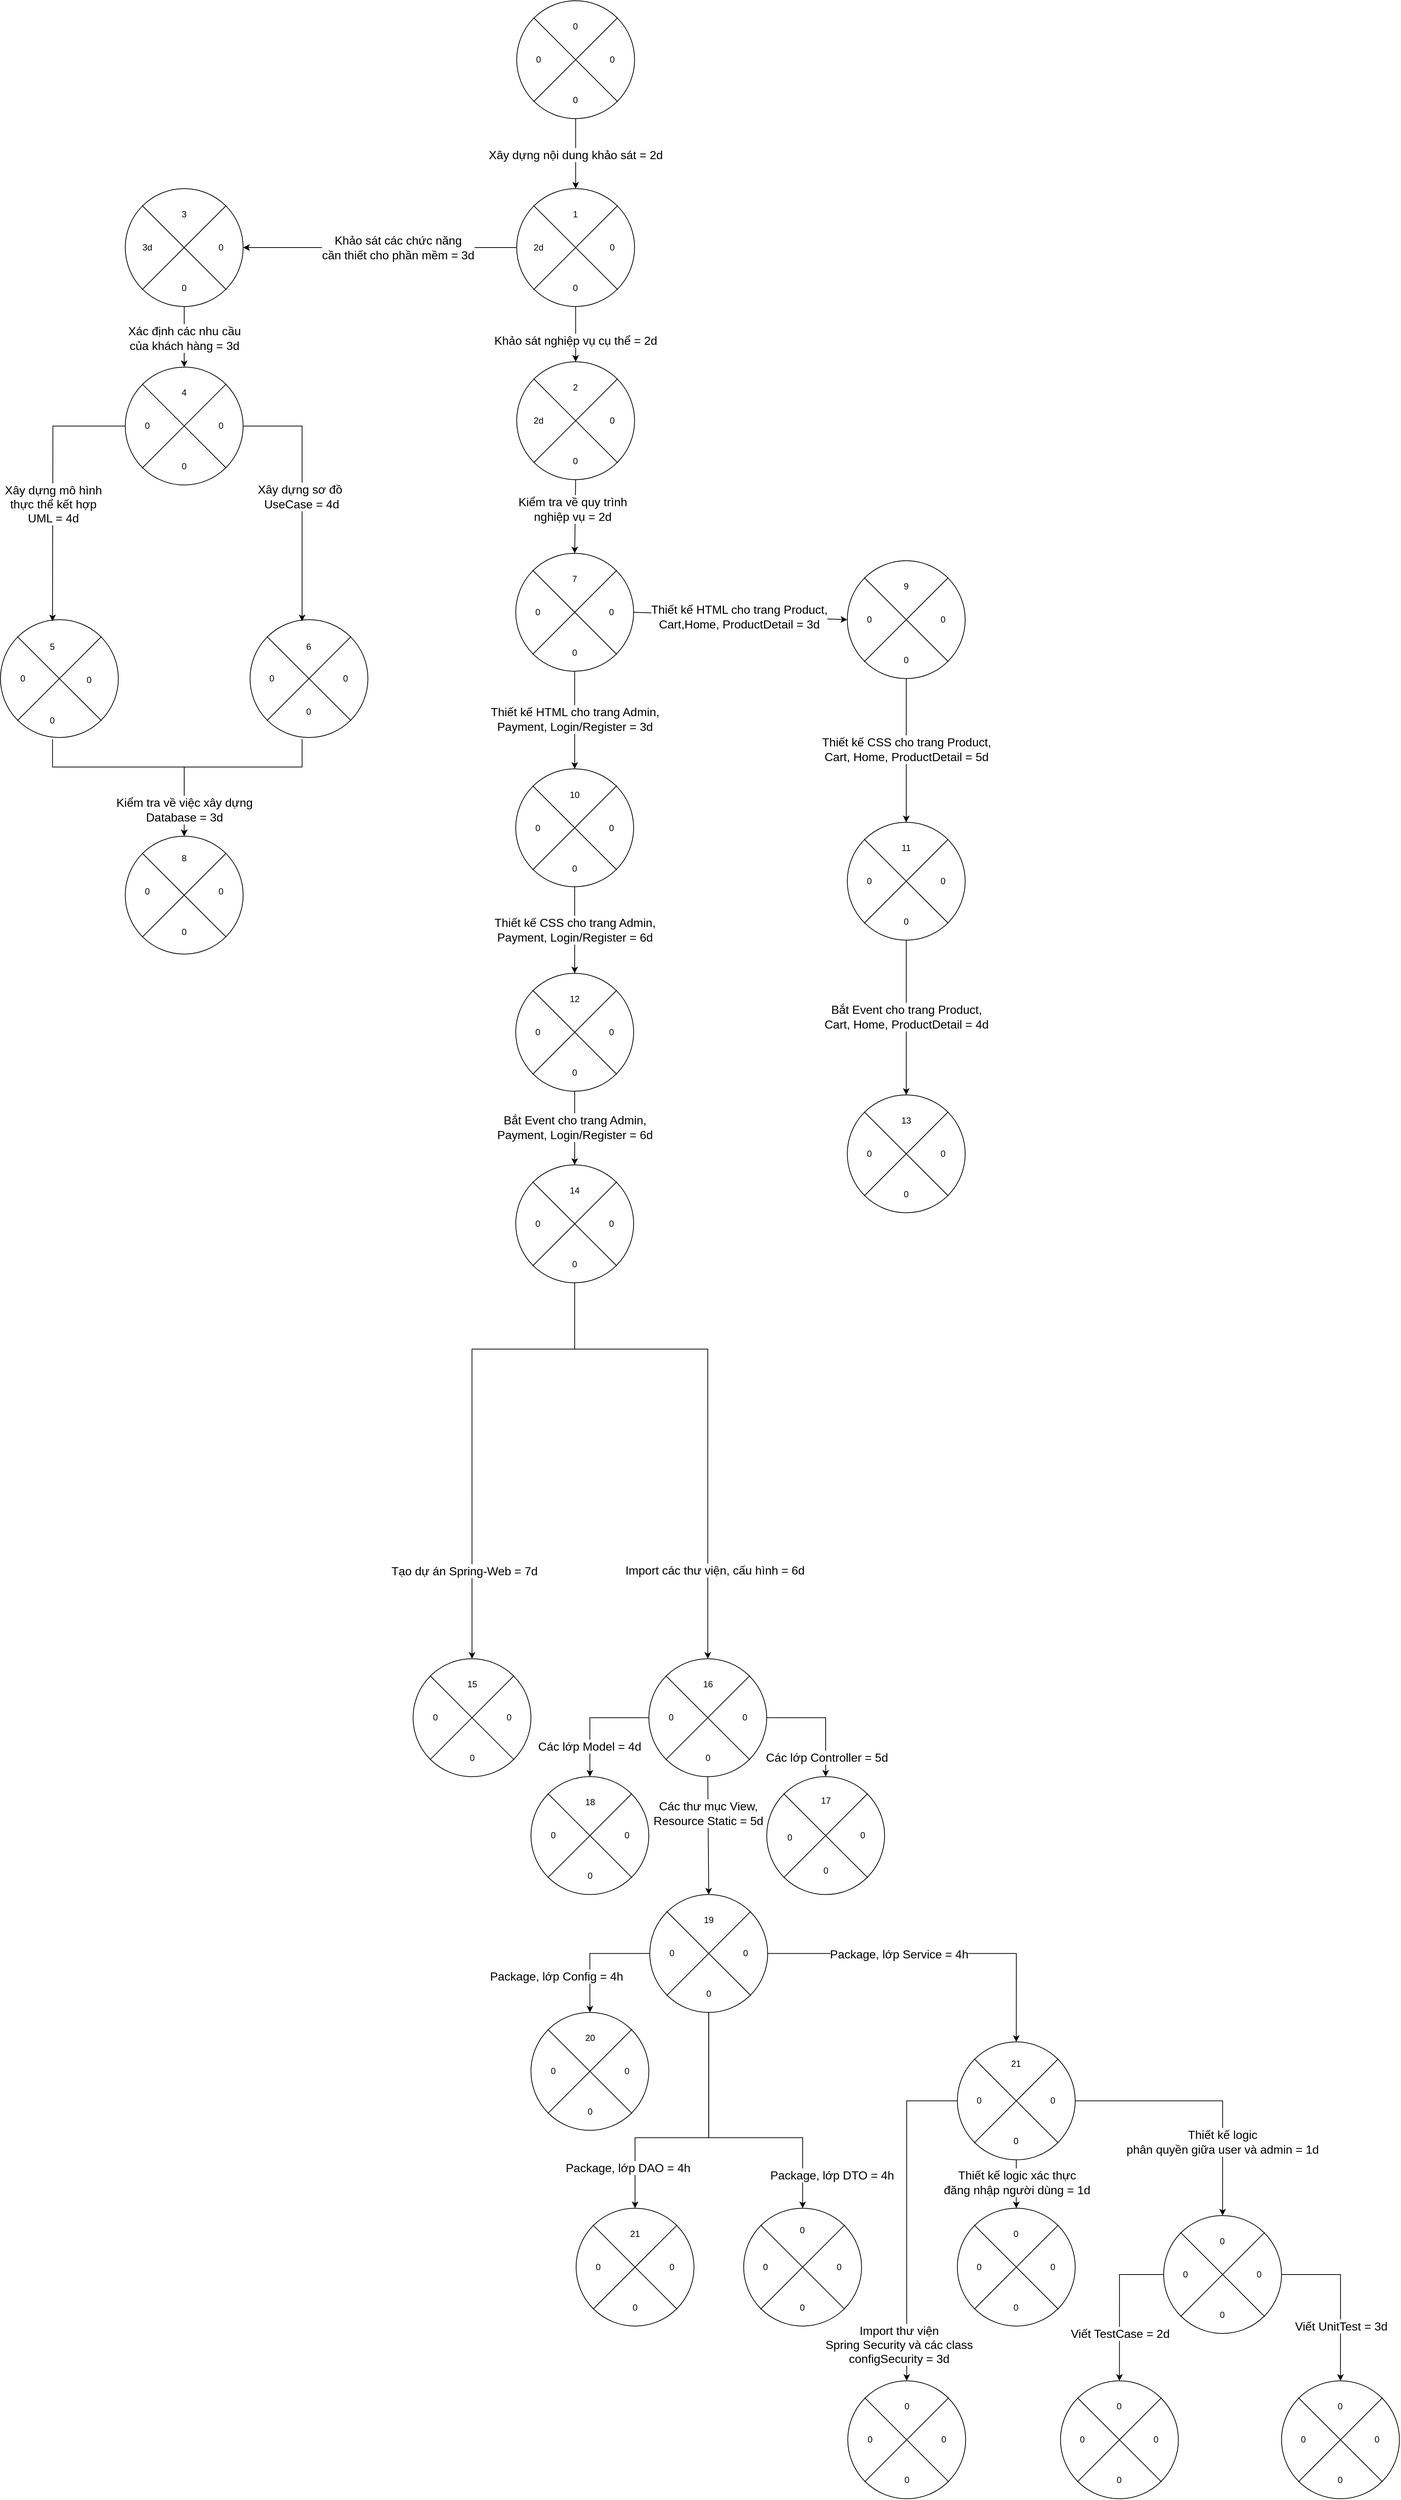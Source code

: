 <mxfile version="22.1.2" type="device">
  <diagram name="Page-1" id="Lh9eqn2souIJ1SXI8V-k">
    <mxGraphModel dx="-553" dy="3744" grid="1" gridSize="10" guides="1" tooltips="1" connect="1" arrows="1" fold="1" page="0" pageScale="1" pageWidth="850" pageHeight="1100" math="0" shadow="0">
      <root>
        <mxCell id="0" />
        <mxCell id="1" parent="0" />
        <mxCell id="HIK_TUY2q3alN_riLtZ8-39" value="" style="rounded=0;orthogonalLoop=1;jettySize=auto;html=1;entryX=0.5;entryY=0;entryDx=0;entryDy=0;entryPerimeter=0;" parent="1" source="HIK_TUY2q3alN_riLtZ8-28" target="HIK_TUY2q3alN_riLtZ8-1" edge="1">
          <mxGeometry relative="1" as="geometry">
            <mxPoint x="2501.29" y="-2330" as="sourcePoint" />
            <mxPoint x="2951.29" y="-2390" as="targetPoint" />
          </mxGeometry>
        </mxCell>
        <mxCell id="HIK_TUY2q3alN_riLtZ8-45" value="&lt;font style=&quot;font-size: 16px;&quot;&gt;Xây dựng nội dung khảo sát = 2d&lt;/font&gt;" style="edgeLabel;html=1;align=center;verticalAlign=middle;resizable=0;points=[];rotation=0;" parent="HIK_TUY2q3alN_riLtZ8-39" vertex="1" connectable="0">
          <mxGeometry x="0.028" y="-1" relative="1" as="geometry">
            <mxPoint as="offset" />
          </mxGeometry>
        </mxCell>
        <mxCell id="HIK_TUY2q3alN_riLtZ8-1" value="" style="verticalLabelPosition=bottom;verticalAlign=top;html=1;shape=mxgraph.flowchart.or;" parent="1" vertex="1">
          <mxGeometry x="2551.29" y="-2285" width="160" height="160" as="geometry" />
        </mxCell>
        <mxCell id="HIK_TUY2q3alN_riLtZ8-5" value="1" style="text;html=1;strokeColor=none;fillColor=none;align=center;verticalAlign=middle;whiteSpace=wrap;rounded=0;" parent="1" vertex="1">
          <mxGeometry x="2601.29" y="-2265" width="60" height="30" as="geometry" />
        </mxCell>
        <mxCell id="HIK_TUY2q3alN_riLtZ8-6" value="2d" style="text;html=1;strokeColor=none;fillColor=none;align=center;verticalAlign=middle;whiteSpace=wrap;rounded=0;" parent="1" vertex="1">
          <mxGeometry x="2551.29" y="-2220" width="60" height="30" as="geometry" />
        </mxCell>
        <mxCell id="HIK_TUY2q3alN_riLtZ8-7" value="0" style="text;html=1;strokeColor=none;fillColor=none;align=center;verticalAlign=middle;whiteSpace=wrap;rounded=0;" parent="1" vertex="1">
          <mxGeometry x="2651.29" y="-2220" width="60" height="30" as="geometry" />
        </mxCell>
        <mxCell id="HIK_TUY2q3alN_riLtZ8-8" value="0" style="text;html=1;strokeColor=none;fillColor=none;align=center;verticalAlign=middle;whiteSpace=wrap;rounded=0;" parent="1" vertex="1">
          <mxGeometry x="2601.29" y="-2165" width="60" height="30" as="geometry" />
        </mxCell>
        <mxCell id="HIK_TUY2q3alN_riLtZ8-10" value="" style="verticalLabelPosition=bottom;verticalAlign=top;html=1;shape=mxgraph.flowchart.or;" parent="1" vertex="1">
          <mxGeometry x="2551.29" y="-2050" width="160" height="160" as="geometry" />
        </mxCell>
        <mxCell id="HIK_TUY2q3alN_riLtZ8-11" value="2" style="text;html=1;strokeColor=none;fillColor=none;align=center;verticalAlign=middle;whiteSpace=wrap;rounded=0;" parent="1" vertex="1">
          <mxGeometry x="2601.29" y="-2030" width="60" height="30" as="geometry" />
        </mxCell>
        <mxCell id="HIK_TUY2q3alN_riLtZ8-12" value="2d" style="text;html=1;strokeColor=none;fillColor=none;align=center;verticalAlign=middle;whiteSpace=wrap;rounded=0;" parent="1" vertex="1">
          <mxGeometry x="2551.29" y="-1985" width="60" height="30" as="geometry" />
        </mxCell>
        <mxCell id="HIK_TUY2q3alN_riLtZ8-13" value="0" style="text;html=1;strokeColor=none;fillColor=none;align=center;verticalAlign=middle;whiteSpace=wrap;rounded=0;" parent="1" vertex="1">
          <mxGeometry x="2651.29" y="-1985" width="60" height="30" as="geometry" />
        </mxCell>
        <mxCell id="HIK_TUY2q3alN_riLtZ8-14" value="0" style="text;html=1;strokeColor=none;fillColor=none;align=center;verticalAlign=middle;whiteSpace=wrap;rounded=0;" parent="1" vertex="1">
          <mxGeometry x="2601.29" y="-1930" width="60" height="30" as="geometry" />
        </mxCell>
        <mxCell id="HIK_TUY2q3alN_riLtZ8-28" value="" style="verticalLabelPosition=bottom;verticalAlign=top;html=1;shape=mxgraph.flowchart.or;" parent="1" vertex="1">
          <mxGeometry x="2551.29" y="-2540" width="160" height="160" as="geometry" />
        </mxCell>
        <mxCell id="HIK_TUY2q3alN_riLtZ8-29" value="0" style="text;html=1;strokeColor=none;fillColor=none;align=center;verticalAlign=middle;whiteSpace=wrap;rounded=0;" parent="1" vertex="1">
          <mxGeometry x="2601.29" y="-2520" width="60" height="30" as="geometry" />
        </mxCell>
        <mxCell id="HIK_TUY2q3alN_riLtZ8-30" value="0" style="text;html=1;strokeColor=none;fillColor=none;align=center;verticalAlign=middle;whiteSpace=wrap;rounded=0;" parent="1" vertex="1">
          <mxGeometry x="2551.29" y="-2475" width="60" height="30" as="geometry" />
        </mxCell>
        <mxCell id="HIK_TUY2q3alN_riLtZ8-31" value="0" style="text;html=1;strokeColor=none;fillColor=none;align=center;verticalAlign=middle;whiteSpace=wrap;rounded=0;" parent="1" vertex="1">
          <mxGeometry x="2651.29" y="-2475" width="60" height="30" as="geometry" />
        </mxCell>
        <mxCell id="HIK_TUY2q3alN_riLtZ8-32" value="0" style="text;html=1;strokeColor=none;fillColor=none;align=center;verticalAlign=middle;whiteSpace=wrap;rounded=0;" parent="1" vertex="1">
          <mxGeometry x="2601.29" y="-2420" width="60" height="30" as="geometry" />
        </mxCell>
        <mxCell id="HIK_TUY2q3alN_riLtZ8-33" value="" style="verticalLabelPosition=bottom;verticalAlign=top;html=1;shape=mxgraph.flowchart.or;" parent="1" vertex="1">
          <mxGeometry x="2020" y="-2285" width="160" height="160" as="geometry" />
        </mxCell>
        <mxCell id="HIK_TUY2q3alN_riLtZ8-34" value="3" style="text;html=1;strokeColor=none;fillColor=none;align=center;verticalAlign=middle;whiteSpace=wrap;rounded=1;" parent="1" vertex="1">
          <mxGeometry x="2070" y="-2265" width="60" height="30" as="geometry" />
        </mxCell>
        <mxCell id="HIK_TUY2q3alN_riLtZ8-35" value="3d" style="text;html=1;strokeColor=none;fillColor=none;align=center;verticalAlign=middle;whiteSpace=wrap;rounded=0;" parent="1" vertex="1">
          <mxGeometry x="2020" y="-2220" width="60" height="30" as="geometry" />
        </mxCell>
        <mxCell id="HIK_TUY2q3alN_riLtZ8-36" value="0" style="text;html=1;strokeColor=none;fillColor=none;align=center;verticalAlign=middle;whiteSpace=wrap;rounded=0;" parent="1" vertex="1">
          <mxGeometry x="2120" y="-2220" width="60" height="30" as="geometry" />
        </mxCell>
        <mxCell id="HIK_TUY2q3alN_riLtZ8-37" value="0" style="text;html=1;strokeColor=none;fillColor=none;align=center;verticalAlign=middle;whiteSpace=wrap;rounded=0;" parent="1" vertex="1">
          <mxGeometry x="2070" y="-2165" width="60" height="30" as="geometry" />
        </mxCell>
        <mxCell id="HIK_TUY2q3alN_riLtZ8-41" value="" style="rounded=0;orthogonalLoop=1;jettySize=auto;html=1;entryX=1;entryY=0.5;entryDx=0;entryDy=0;exitX=0;exitY=0.5;exitDx=0;exitDy=0;edgeStyle=orthogonalEdgeStyle;" parent="1" source="HIK_TUY2q3alN_riLtZ8-6" target="HIK_TUY2q3alN_riLtZ8-36" edge="1">
          <mxGeometry relative="1" as="geometry">
            <mxPoint x="240" y="240" as="sourcePoint" />
            <mxPoint x="570" y="-30" as="targetPoint" />
          </mxGeometry>
        </mxCell>
        <mxCell id="HIK_TUY2q3alN_riLtZ8-48" value="&lt;span style=&quot;font-size: 16px;&quot;&gt;Khảo sát các chức năng &lt;br&gt;cần thiết cho phần mềm = 3d&lt;/span&gt;" style="edgeLabel;html=1;align=center;verticalAlign=middle;resizable=0;points=[];rotation=0;" parent="HIK_TUY2q3alN_riLtZ8-41" vertex="1" connectable="0">
          <mxGeometry x="0.002" y="-1" relative="1" as="geometry">
            <mxPoint x="24" y="1" as="offset" />
          </mxGeometry>
        </mxCell>
        <mxCell id="HIK_TUY2q3alN_riLtZ8-42" value="" style="rounded=0;orthogonalLoop=1;jettySize=auto;html=1;entryX=0.5;entryY=0;entryDx=0;entryDy=0;exitX=0.5;exitY=1;exitDx=0;exitDy=0;entryPerimeter=0;exitPerimeter=0;" parent="1" source="HIK_TUY2q3alN_riLtZ8-1" target="HIK_TUY2q3alN_riLtZ8-10" edge="1">
          <mxGeometry relative="1" as="geometry">
            <mxPoint x="180" y="85" as="sourcePoint" />
            <mxPoint x="580" y="-115" as="targetPoint" />
          </mxGeometry>
        </mxCell>
        <mxCell id="HIK_TUY2q3alN_riLtZ8-46" value="&lt;font style=&quot;font-size: 16px;&quot;&gt;Khảo sát nghiệp vụ cụ thể = 2d&lt;/font&gt;" style="edgeLabel;html=1;align=center;verticalAlign=middle;resizable=0;points=[];rotation=0;" parent="HIK_TUY2q3alN_riLtZ8-42" vertex="1" connectable="0">
          <mxGeometry x="-0.163" relative="1" as="geometry">
            <mxPoint x="-1" y="14" as="offset" />
          </mxGeometry>
        </mxCell>
        <mxCell id="HIK_TUY2q3alN_riLtZ8-49" value="" style="verticalLabelPosition=bottom;verticalAlign=top;html=1;shape=mxgraph.flowchart.or;whiteSpace=wrap;" parent="1" vertex="1">
          <mxGeometry x="2189.36" y="-1700" width="160" height="160" as="geometry" />
        </mxCell>
        <mxCell id="HIK_TUY2q3alN_riLtZ8-50" value="6" style="text;html=1;strokeColor=none;fillColor=none;align=center;verticalAlign=middle;whiteSpace=wrap;rounded=0;" parent="1" vertex="1">
          <mxGeometry x="2239.36" y="-1677.8" width="60" height="30" as="geometry" />
        </mxCell>
        <mxCell id="HIK_TUY2q3alN_riLtZ8-51" value="0" style="text;html=1;strokeColor=none;fillColor=none;align=center;verticalAlign=middle;whiteSpace=wrap;rounded=0;" parent="1" vertex="1">
          <mxGeometry x="2189.36" y="-1635" width="60" height="30" as="geometry" />
        </mxCell>
        <mxCell id="HIK_TUY2q3alN_riLtZ8-52" value="0" style="text;html=1;strokeColor=none;fillColor=none;align=center;verticalAlign=middle;whiteSpace=wrap;rounded=0;" parent="1" vertex="1">
          <mxGeometry x="2289.36" y="-1635" width="60" height="30" as="geometry" />
        </mxCell>
        <mxCell id="HIK_TUY2q3alN_riLtZ8-53" value="0" style="text;html=1;strokeColor=none;fillColor=none;align=center;verticalAlign=middle;whiteSpace=wrap;rounded=0;" parent="1" vertex="1">
          <mxGeometry x="2239.36" y="-1590" width="60" height="30" as="geometry" />
        </mxCell>
        <mxCell id="HIK_TUY2q3alN_riLtZ8-59" value="" style="verticalLabelPosition=bottom;verticalAlign=top;html=1;shape=mxgraph.flowchart.or;" parent="1" vertex="1">
          <mxGeometry x="2550" y="-1790" width="160" height="160" as="geometry" />
        </mxCell>
        <mxCell id="HIK_TUY2q3alN_riLtZ8-60" value="7" style="text;html=1;strokeColor=none;fillColor=none;align=center;verticalAlign=middle;whiteSpace=wrap;rounded=0;" parent="1" vertex="1">
          <mxGeometry x="2600" y="-1770" width="60" height="30" as="geometry" />
        </mxCell>
        <mxCell id="HIK_TUY2q3alN_riLtZ8-61" value="0" style="text;html=1;strokeColor=none;fillColor=none;align=center;verticalAlign=middle;whiteSpace=wrap;rounded=0;" parent="1" vertex="1">
          <mxGeometry x="2550" y="-1725" width="60" height="30" as="geometry" />
        </mxCell>
        <mxCell id="HIK_TUY2q3alN_riLtZ8-62" value="0" style="text;html=1;strokeColor=none;fillColor=none;align=center;verticalAlign=middle;whiteSpace=wrap;rounded=0;" parent="1" vertex="1">
          <mxGeometry x="2650" y="-1725" width="60" height="30" as="geometry" />
        </mxCell>
        <mxCell id="HIK_TUY2q3alN_riLtZ8-63" value="0" style="text;html=1;strokeColor=none;fillColor=none;align=center;verticalAlign=middle;whiteSpace=wrap;rounded=0;" parent="1" vertex="1">
          <mxGeometry x="2600" y="-1670" width="60" height="30" as="geometry" />
        </mxCell>
        <mxCell id="HIK_TUY2q3alN_riLtZ8-64" value="" style="verticalLabelPosition=bottom;verticalAlign=top;html=1;shape=mxgraph.flowchart.or;whiteSpace=wrap;" parent="1" vertex="1">
          <mxGeometry x="1850.64" y="-1700" width="160" height="160" as="geometry" />
        </mxCell>
        <mxCell id="HIK_TUY2q3alN_riLtZ8-65" value="5" style="text;html=1;strokeColor=none;fillColor=none;align=center;verticalAlign=middle;whiteSpace=wrap;rounded=0;" parent="1" vertex="1">
          <mxGeometry x="1891.28" y="-1677.8" width="60" height="30" as="geometry" />
        </mxCell>
        <mxCell id="HIK_TUY2q3alN_riLtZ8-66" value="0" style="text;html=1;strokeColor=none;fillColor=none;align=center;verticalAlign=middle;whiteSpace=wrap;rounded=0;" parent="1" vertex="1">
          <mxGeometry x="1850.64" y="-1635" width="60" height="30" as="geometry" />
        </mxCell>
        <mxCell id="HIK_TUY2q3alN_riLtZ8-67" value="0" style="text;html=1;strokeColor=none;fillColor=none;align=center;verticalAlign=middle;whiteSpace=wrap;rounded=0;" parent="1" vertex="1">
          <mxGeometry x="1941.28" y="-1632.8" width="60" height="30" as="geometry" />
        </mxCell>
        <mxCell id="HIK_TUY2q3alN_riLtZ8-68" value="0" style="text;html=1;strokeColor=none;fillColor=none;align=center;verticalAlign=middle;whiteSpace=wrap;rounded=0;" parent="1" vertex="1">
          <mxGeometry x="1891.28" y="-1577.8" width="60" height="30" as="geometry" />
        </mxCell>
        <mxCell id="HIK_TUY2q3alN_riLtZ8-94" value="" style="verticalLabelPosition=bottom;verticalAlign=top;html=1;shape=mxgraph.flowchart.or;" parent="1" vertex="1">
          <mxGeometry x="2020.0" y="-1406.14" width="160" height="160" as="geometry" />
        </mxCell>
        <mxCell id="HIK_TUY2q3alN_riLtZ8-95" value="8" style="text;html=1;strokeColor=none;fillColor=none;align=center;verticalAlign=middle;whiteSpace=wrap;rounded=0;" parent="1" vertex="1">
          <mxGeometry x="2070.0" y="-1391.14" width="60" height="30" as="geometry" />
        </mxCell>
        <mxCell id="HIK_TUY2q3alN_riLtZ8-96" value="0" style="text;html=1;strokeColor=none;fillColor=none;align=center;verticalAlign=middle;whiteSpace=wrap;rounded=0;" parent="1" vertex="1">
          <mxGeometry x="2020.0" y="-1346.14" width="60" height="30" as="geometry" />
        </mxCell>
        <mxCell id="HIK_TUY2q3alN_riLtZ8-97" value="0" style="text;html=1;strokeColor=none;fillColor=none;align=center;verticalAlign=middle;whiteSpace=wrap;rounded=0;" parent="1" vertex="1">
          <mxGeometry x="2120.0" y="-1346.14" width="60" height="30" as="geometry" />
        </mxCell>
        <mxCell id="HIK_TUY2q3alN_riLtZ8-98" value="0" style="text;html=1;strokeColor=none;fillColor=none;align=center;verticalAlign=middle;whiteSpace=wrap;rounded=0;" parent="1" vertex="1">
          <mxGeometry x="2070.0" y="-1291.14" width="60" height="30" as="geometry" />
        </mxCell>
        <mxCell id="HIK_TUY2q3alN_riLtZ8-104" value="" style="verticalLabelPosition=bottom;verticalAlign=top;html=1;shape=mxgraph.flowchart.or;whiteSpace=wrap;" parent="1" vertex="1">
          <mxGeometry x="2020.0" y="-2042.8" width="160" height="160" as="geometry" />
        </mxCell>
        <mxCell id="HIK_TUY2q3alN_riLtZ8-105" value="4" style="text;html=1;strokeColor=none;fillColor=none;align=center;verticalAlign=middle;whiteSpace=wrap;rounded=0;" parent="1" vertex="1">
          <mxGeometry x="2070.0" y="-2022.8" width="60" height="30" as="geometry" />
        </mxCell>
        <mxCell id="HIK_TUY2q3alN_riLtZ8-106" value="0" style="text;html=1;strokeColor=none;fillColor=none;align=center;verticalAlign=middle;whiteSpace=wrap;rounded=0;" parent="1" vertex="1">
          <mxGeometry x="2020.0" y="-1977.8" width="60" height="30" as="geometry" />
        </mxCell>
        <mxCell id="HIK_TUY2q3alN_riLtZ8-107" value="0" style="text;html=1;strokeColor=none;fillColor=none;align=center;verticalAlign=middle;whiteSpace=wrap;rounded=0;" parent="1" vertex="1">
          <mxGeometry x="2120.0" y="-1977.8" width="60" height="30" as="geometry" />
        </mxCell>
        <mxCell id="HIK_TUY2q3alN_riLtZ8-108" value="0" style="text;html=1;strokeColor=none;fillColor=none;align=center;verticalAlign=middle;whiteSpace=wrap;rounded=0;" parent="1" vertex="1">
          <mxGeometry x="2070.0" y="-1922.8" width="60" height="30" as="geometry" />
        </mxCell>
        <mxCell id="HIK_TUY2q3alN_riLtZ8-117" value="" style="endArrow=classic;html=1;rounded=0;entryX=0.5;entryY=0;entryDx=0;entryDy=0;entryPerimeter=0;exitX=0.5;exitY=1;exitDx=0;exitDy=0;exitPerimeter=0;" parent="1" source="HIK_TUY2q3alN_riLtZ8-33" target="HIK_TUY2q3alN_riLtZ8-104" edge="1">
          <mxGeometry width="50" height="50" relative="1" as="geometry">
            <mxPoint x="2100" y="-2120" as="sourcePoint" />
            <mxPoint x="750" y="330" as="targetPoint" />
          </mxGeometry>
        </mxCell>
        <mxCell id="HIK_TUY2q3alN_riLtZ8-118" value="&lt;font style=&quot;font-size: 16px;&quot;&gt;Xác định các nhu cầu&lt;br style=&quot;border-color: var(--border-color);&quot;&gt;của khách hàng = 3d&lt;/font&gt;&lt;span style=&quot;font-size: 16px;&quot;&gt;&lt;br&gt;&lt;/span&gt;" style="edgeLabel;html=1;align=center;verticalAlign=middle;resizable=0;points=[];" parent="HIK_TUY2q3alN_riLtZ8-117" vertex="1" connectable="0">
          <mxGeometry x="0.04" relative="1" as="geometry">
            <mxPoint as="offset" />
          </mxGeometry>
        </mxCell>
        <mxCell id="HIK_TUY2q3alN_riLtZ8-119" value="" style="rounded=0;orthogonalLoop=1;jettySize=auto;html=1;entryX=0.5;entryY=0;entryDx=0;entryDy=0;entryPerimeter=0;exitX=1;exitY=0.5;exitDx=0;exitDy=0;exitPerimeter=0;edgeStyle=orthogonalEdgeStyle;" parent="1" source="HIK_TUY2q3alN_riLtZ8-104" edge="1">
          <mxGeometry relative="1" as="geometry">
            <mxPoint x="2130.0" y="-1887.8" as="sourcePoint" />
            <mxPoint x="2260.0" y="-1697.8" as="targetPoint" />
            <Array as="points">
              <mxPoint x="2260.0" y="-1962.8" />
            </Array>
          </mxGeometry>
        </mxCell>
        <mxCell id="HIK_TUY2q3alN_riLtZ8-127" value="&lt;font style=&quot;font-size: 16px;&quot;&gt;Xây dựng sơ đồ&amp;nbsp;&lt;br&gt;UseCase = 4d&lt;/font&gt;" style="edgeLabel;html=1;align=center;verticalAlign=middle;resizable=0;points=[];" parent="HIK_TUY2q3alN_riLtZ8-119" vertex="1" connectable="0">
          <mxGeometry x="0.017" y="-1" relative="1" as="geometry">
            <mxPoint as="offset" />
          </mxGeometry>
        </mxCell>
        <mxCell id="HIK_TUY2q3alN_riLtZ8-126" value="" style="rounded=0;orthogonalLoop=1;jettySize=auto;html=1;exitX=0;exitY=0.5;exitDx=0;exitDy=0;entryX=0.5;entryY=0;entryDx=0;entryDy=0;exitPerimeter=0;entryPerimeter=0;edgeStyle=orthogonalEdgeStyle;" parent="1" source="HIK_TUY2q3alN_riLtZ8-104" edge="1">
          <mxGeometry relative="1" as="geometry">
            <mxPoint x="950" y="-457.8" as="sourcePoint" />
            <mxPoint x="1921.28" y="-1697.8" as="targetPoint" />
          </mxGeometry>
        </mxCell>
        <mxCell id="HIK_TUY2q3alN_riLtZ8-129" value="&lt;font style=&quot;font-size: 16px;&quot;&gt;Xây dựng mô hình&lt;br&gt;thực thể kết hợp&lt;br&gt;UML = 4d&lt;/font&gt;" style="edgeLabel;html=1;align=center;verticalAlign=middle;resizable=0;points=[];" parent="HIK_TUY2q3alN_riLtZ8-126" vertex="1" connectable="0">
          <mxGeometry x="0.016" y="1" relative="1" as="geometry">
            <mxPoint x="-1" y="19" as="offset" />
          </mxGeometry>
        </mxCell>
        <mxCell id="HIK_TUY2q3alN_riLtZ8-133" value="" style="endArrow=classic;html=1;rounded=0;entryX=0.5;entryY=0;entryDx=0;entryDy=0;entryPerimeter=0;exitX=0.5;exitY=1;exitDx=0;exitDy=0;exitPerimeter=0;" parent="1" source="HIK_TUY2q3alN_riLtZ8-10" target="HIK_TUY2q3alN_riLtZ8-59" edge="1">
          <mxGeometry width="50" height="50" relative="1" as="geometry">
            <mxPoint x="2631" y="-1520" as="sourcePoint" />
            <mxPoint x="1160" y="-10" as="targetPoint" />
          </mxGeometry>
        </mxCell>
        <mxCell id="HIK_TUY2q3alN_riLtZ8-134" value="&lt;font style=&quot;font-size: 16px;&quot;&gt;Kiểm tra về quy trình &lt;br&gt;nghiệp vụ = 2d&lt;/font&gt;" style="edgeLabel;html=1;align=center;verticalAlign=middle;resizable=0;points=[];rotation=0;" parent="HIK_TUY2q3alN_riLtZ8-133" vertex="1" connectable="0">
          <mxGeometry x="0.194" y="2" relative="1" as="geometry">
            <mxPoint x="-6" y="-20" as="offset" />
          </mxGeometry>
        </mxCell>
        <mxCell id="HIK_TUY2q3alN_riLtZ8-135" value="" style="endArrow=classic;html=1;rounded=0;exitX=0.5;exitY=1;exitDx=0;exitDy=0;exitPerimeter=0;entryX=0.5;entryY=0;entryDx=0;entryDy=0;entryPerimeter=0;edgeStyle=orthogonalEdgeStyle;" parent="1" target="HIK_TUY2q3alN_riLtZ8-94" edge="1">
          <mxGeometry width="50" height="50" relative="1" as="geometry">
            <mxPoint x="2260.0" y="-1537.8" as="sourcePoint" />
            <mxPoint x="2081.28" y="-1317.8" as="targetPoint" />
            <Array as="points">
              <mxPoint x="2260" y="-1500" />
              <mxPoint x="2100" y="-1500" />
            </Array>
          </mxGeometry>
        </mxCell>
        <mxCell id="HIK_TUY2q3alN_riLtZ8-136" value="" style="endArrow=classic;html=1;rounded=0;exitX=0.5;exitY=1;exitDx=0;exitDy=0;entryX=0.5;entryY=0;entryDx=0;entryDy=0;exitPerimeter=0;entryPerimeter=0;edgeStyle=orthogonalEdgeStyle;" parent="1" target="HIK_TUY2q3alN_riLtZ8-94" edge="1">
          <mxGeometry width="50" height="50" relative="1" as="geometry">
            <mxPoint x="1921.28" y="-1537.8" as="sourcePoint" />
            <mxPoint x="2081.28" y="-1317.8" as="targetPoint" />
            <Array as="points">
              <mxPoint x="1921" y="-1500" />
              <mxPoint x="2100" y="-1500" />
            </Array>
          </mxGeometry>
        </mxCell>
        <mxCell id="HIK_TUY2q3alN_riLtZ8-138" value="&lt;font style=&quot;font-size: 16px;&quot;&gt;Kiểm tra về việc xây dựng &lt;br&gt;Database = 3d&lt;/font&gt;" style="edgeLabel;html=1;align=center;verticalAlign=middle;resizable=0;points=[];" parent="HIK_TUY2q3alN_riLtZ8-136" vertex="1" connectable="0">
          <mxGeometry x="0.704" relative="1" as="geometry">
            <mxPoint y="10" as="offset" />
          </mxGeometry>
        </mxCell>
        <mxCell id="HIK_TUY2q3alN_riLtZ8-139" value="" style="verticalLabelPosition=bottom;verticalAlign=top;html=1;shape=mxgraph.flowchart.or;" parent="1" vertex="1">
          <mxGeometry x="3000" y="-1780" width="160" height="160" as="geometry" />
        </mxCell>
        <mxCell id="HIK_TUY2q3alN_riLtZ8-140" value="9" style="text;html=1;strokeColor=none;fillColor=none;align=center;verticalAlign=middle;whiteSpace=wrap;rounded=0;" parent="1" vertex="1">
          <mxGeometry x="3050" y="-1760" width="60" height="30" as="geometry" />
        </mxCell>
        <mxCell id="HIK_TUY2q3alN_riLtZ8-141" value="0" style="text;html=1;strokeColor=none;fillColor=none;align=center;verticalAlign=middle;whiteSpace=wrap;rounded=0;" parent="1" vertex="1">
          <mxGeometry x="3000" y="-1715" width="60" height="30" as="geometry" />
        </mxCell>
        <mxCell id="HIK_TUY2q3alN_riLtZ8-142" value="0" style="text;html=1;strokeColor=none;fillColor=none;align=center;verticalAlign=middle;whiteSpace=wrap;rounded=0;" parent="1" vertex="1">
          <mxGeometry x="3100" y="-1715" width="60" height="30" as="geometry" />
        </mxCell>
        <mxCell id="HIK_TUY2q3alN_riLtZ8-143" value="0" style="text;html=1;strokeColor=none;fillColor=none;align=center;verticalAlign=middle;whiteSpace=wrap;rounded=0;" parent="1" vertex="1">
          <mxGeometry x="3050" y="-1660" width="60" height="30" as="geometry" />
        </mxCell>
        <mxCell id="HIK_TUY2q3alN_riLtZ8-144" value="" style="verticalLabelPosition=bottom;verticalAlign=top;html=1;shape=mxgraph.flowchart.or;" parent="1" vertex="1">
          <mxGeometry x="2550" y="-1497.5" width="160" height="160" as="geometry" />
        </mxCell>
        <mxCell id="HIK_TUY2q3alN_riLtZ8-145" value="10" style="text;html=1;strokeColor=none;fillColor=none;align=center;verticalAlign=middle;whiteSpace=wrap;rounded=0;" parent="1" vertex="1">
          <mxGeometry x="2600" y="-1477.5" width="60" height="30" as="geometry" />
        </mxCell>
        <mxCell id="HIK_TUY2q3alN_riLtZ8-146" value="0" style="text;html=1;strokeColor=none;fillColor=none;align=center;verticalAlign=middle;whiteSpace=wrap;rounded=0;" parent="1" vertex="1">
          <mxGeometry x="2550" y="-1432.5" width="60" height="30" as="geometry" />
        </mxCell>
        <mxCell id="HIK_TUY2q3alN_riLtZ8-147" value="0" style="text;html=1;strokeColor=none;fillColor=none;align=center;verticalAlign=middle;whiteSpace=wrap;rounded=0;" parent="1" vertex="1">
          <mxGeometry x="2650" y="-1432.5" width="60" height="30" as="geometry" />
        </mxCell>
        <mxCell id="HIK_TUY2q3alN_riLtZ8-148" value="0" style="text;html=1;strokeColor=none;fillColor=none;align=center;verticalAlign=middle;whiteSpace=wrap;rounded=0;" parent="1" vertex="1">
          <mxGeometry x="2600" y="-1377.5" width="60" height="30" as="geometry" />
        </mxCell>
        <mxCell id="HIK_TUY2q3alN_riLtZ8-149" value="" style="endArrow=classic;html=1;rounded=0;exitX=1;exitY=0.5;exitDx=0;exitDy=0;exitPerimeter=0;entryX=0;entryY=0.5;entryDx=0;entryDy=0;entryPerimeter=0;" parent="1" source="HIK_TUY2q3alN_riLtZ8-59" target="HIK_TUY2q3alN_riLtZ8-139" edge="1">
          <mxGeometry width="50" height="50" relative="1" as="geometry">
            <mxPoint x="2230" y="-755" as="sourcePoint" />
            <mxPoint x="2280" y="-805" as="targetPoint" />
          </mxGeometry>
        </mxCell>
        <mxCell id="HIK_TUY2q3alN_riLtZ8-151" value="&lt;font style=&quot;font-size: 16px;&quot;&gt;Thiết kế HTML cho trang Product, &lt;br&gt;Cart,Home, ProductDetail = 3d&lt;/font&gt;" style="edgeLabel;html=1;align=center;verticalAlign=middle;resizable=0;points=[];" parent="HIK_TUY2q3alN_riLtZ8-149" vertex="1" connectable="0">
          <mxGeometry x="-0.018" y="-1" relative="1" as="geometry">
            <mxPoint as="offset" />
          </mxGeometry>
        </mxCell>
        <mxCell id="HIK_TUY2q3alN_riLtZ8-150" value="" style="endArrow=classic;html=1;rounded=0;exitX=0.5;exitY=1;exitDx=0;exitDy=0;exitPerimeter=0;entryX=0.5;entryY=0;entryDx=0;entryDy=0;entryPerimeter=0;" parent="1" source="HIK_TUY2q3alN_riLtZ8-59" target="HIK_TUY2q3alN_riLtZ8-144" edge="1">
          <mxGeometry width="50" height="50" relative="1" as="geometry">
            <mxPoint x="1960" y="-805" as="sourcePoint" />
            <mxPoint x="2320" y="-935" as="targetPoint" />
          </mxGeometry>
        </mxCell>
        <mxCell id="HIK_TUY2q3alN_riLtZ8-152" value="&lt;font style=&quot;font-size: 16px;&quot;&gt;Thiết kế HTML cho trang Admin, &lt;br&gt;Payment, Login/Register&amp;nbsp;= 3d&lt;/font&gt;" style="edgeLabel;html=1;align=center;verticalAlign=middle;resizable=0;points=[];" parent="HIK_TUY2q3alN_riLtZ8-150" vertex="1" connectable="0">
          <mxGeometry x="-0.016" relative="1" as="geometry">
            <mxPoint as="offset" />
          </mxGeometry>
        </mxCell>
        <mxCell id="HIK_TUY2q3alN_riLtZ8-153" value="" style="verticalLabelPosition=bottom;verticalAlign=top;html=1;shape=mxgraph.flowchart.or;" parent="1" vertex="1">
          <mxGeometry x="3000" y="-1425" width="160" height="160" as="geometry" />
        </mxCell>
        <mxCell id="HIK_TUY2q3alN_riLtZ8-154" value="11" style="text;html=1;strokeColor=none;fillColor=none;align=center;verticalAlign=middle;whiteSpace=wrap;rounded=0;" parent="1" vertex="1">
          <mxGeometry x="3050" y="-1405" width="60" height="30" as="geometry" />
        </mxCell>
        <mxCell id="HIK_TUY2q3alN_riLtZ8-155" value="0" style="text;html=1;strokeColor=none;fillColor=none;align=center;verticalAlign=middle;whiteSpace=wrap;rounded=0;" parent="1" vertex="1">
          <mxGeometry x="3000" y="-1360" width="60" height="30" as="geometry" />
        </mxCell>
        <mxCell id="HIK_TUY2q3alN_riLtZ8-156" value="0" style="text;html=1;strokeColor=none;fillColor=none;align=center;verticalAlign=middle;whiteSpace=wrap;rounded=0;" parent="1" vertex="1">
          <mxGeometry x="3100" y="-1360" width="60" height="30" as="geometry" />
        </mxCell>
        <mxCell id="HIK_TUY2q3alN_riLtZ8-157" value="0" style="text;html=1;strokeColor=none;fillColor=none;align=center;verticalAlign=middle;whiteSpace=wrap;rounded=0;" parent="1" vertex="1">
          <mxGeometry x="3050" y="-1305" width="60" height="30" as="geometry" />
        </mxCell>
        <mxCell id="HIK_TUY2q3alN_riLtZ8-158" value="" style="verticalLabelPosition=bottom;verticalAlign=top;html=1;shape=mxgraph.flowchart.or;" parent="1" vertex="1">
          <mxGeometry x="2550" y="-1220" width="160" height="160" as="geometry" />
        </mxCell>
        <mxCell id="HIK_TUY2q3alN_riLtZ8-159" value="12" style="text;html=1;strokeColor=none;fillColor=none;align=center;verticalAlign=middle;whiteSpace=wrap;rounded=0;" parent="1" vertex="1">
          <mxGeometry x="2600" y="-1200" width="60" height="30" as="geometry" />
        </mxCell>
        <mxCell id="HIK_TUY2q3alN_riLtZ8-160" value="0" style="text;html=1;strokeColor=none;fillColor=none;align=center;verticalAlign=middle;whiteSpace=wrap;rounded=0;" parent="1" vertex="1">
          <mxGeometry x="2550" y="-1155.0" width="60" height="30" as="geometry" />
        </mxCell>
        <mxCell id="HIK_TUY2q3alN_riLtZ8-161" value="0" style="text;html=1;strokeColor=none;fillColor=none;align=center;verticalAlign=middle;whiteSpace=wrap;rounded=0;" parent="1" vertex="1">
          <mxGeometry x="2650" y="-1155.0" width="60" height="30" as="geometry" />
        </mxCell>
        <mxCell id="HIK_TUY2q3alN_riLtZ8-162" value="0" style="text;html=1;strokeColor=none;fillColor=none;align=center;verticalAlign=middle;whiteSpace=wrap;rounded=0;" parent="1" vertex="1">
          <mxGeometry x="2600" y="-1100.0" width="60" height="30" as="geometry" />
        </mxCell>
        <mxCell id="HIK_TUY2q3alN_riLtZ8-164" value="" style="endArrow=classic;html=1;rounded=0;exitX=0.5;exitY=1;exitDx=0;exitDy=0;entryX=0.5;entryY=0;entryDx=0;entryDy=0;entryPerimeter=0;exitPerimeter=0;" parent="1" source="HIK_TUY2q3alN_riLtZ8-144" target="HIK_TUY2q3alN_riLtZ8-158" edge="1">
          <mxGeometry width="50" height="50" relative="1" as="geometry">
            <mxPoint x="2476.65" y="-838.68" as="sourcePoint" />
            <mxPoint x="2836.65" y="-688.68" as="targetPoint" />
          </mxGeometry>
        </mxCell>
        <mxCell id="HIK_TUY2q3alN_riLtZ8-165" value="&lt;font style=&quot;font-size: 16px;&quot;&gt;Thiết kế CSS cho trang Admin, &lt;br&gt;Payment, Login/Register&amp;nbsp;= 6d&lt;/font&gt;" style="edgeLabel;html=1;align=center;verticalAlign=middle;resizable=0;points=[];" parent="HIK_TUY2q3alN_riLtZ8-164" vertex="1" connectable="0">
          <mxGeometry x="-0.016" relative="1" as="geometry">
            <mxPoint as="offset" />
          </mxGeometry>
        </mxCell>
        <mxCell id="HIK_TUY2q3alN_riLtZ8-166" value="" style="endArrow=classic;html=1;rounded=0;exitX=0.5;exitY=1;exitDx=0;exitDy=0;entryX=0.5;entryY=0;entryDx=0;entryDy=0;exitPerimeter=0;entryPerimeter=0;" parent="1" source="HIK_TUY2q3alN_riLtZ8-139" target="HIK_TUY2q3alN_riLtZ8-153" edge="1">
          <mxGeometry width="50" height="50" relative="1" as="geometry">
            <mxPoint x="3831.47" y="-1510" as="sourcePoint" />
            <mxPoint x="4191.47" y="-1360" as="targetPoint" />
          </mxGeometry>
        </mxCell>
        <mxCell id="HIK_TUY2q3alN_riLtZ8-167" value="&lt;font style=&quot;font-size: 16px;&quot;&gt;Thiết kế CSS cho trang Product, &lt;br&gt;Cart, Home, ProductDetail = 5d&lt;/font&gt;" style="edgeLabel;html=1;align=center;verticalAlign=middle;resizable=0;points=[];" parent="HIK_TUY2q3alN_riLtZ8-166" vertex="1" connectable="0">
          <mxGeometry x="-0.016" relative="1" as="geometry">
            <mxPoint as="offset" />
          </mxGeometry>
        </mxCell>
        <mxCell id="HIK_TUY2q3alN_riLtZ8-168" value="" style="verticalLabelPosition=bottom;verticalAlign=top;html=1;shape=mxgraph.flowchart.or;" parent="1" vertex="1">
          <mxGeometry x="3000.0" y="-1055" width="160" height="160" as="geometry" />
        </mxCell>
        <mxCell id="HIK_TUY2q3alN_riLtZ8-169" value="13" style="text;html=1;strokeColor=none;fillColor=none;align=center;verticalAlign=middle;whiteSpace=wrap;rounded=0;" parent="1" vertex="1">
          <mxGeometry x="3050.0" y="-1035" width="60" height="30" as="geometry" />
        </mxCell>
        <mxCell id="HIK_TUY2q3alN_riLtZ8-170" value="0" style="text;html=1;strokeColor=none;fillColor=none;align=center;verticalAlign=middle;whiteSpace=wrap;rounded=0;" parent="1" vertex="1">
          <mxGeometry x="3000.0" y="-990" width="60" height="30" as="geometry" />
        </mxCell>
        <mxCell id="HIK_TUY2q3alN_riLtZ8-171" value="0" style="text;html=1;strokeColor=none;fillColor=none;align=center;verticalAlign=middle;whiteSpace=wrap;rounded=0;" parent="1" vertex="1">
          <mxGeometry x="3100.0" y="-990" width="60" height="30" as="geometry" />
        </mxCell>
        <mxCell id="HIK_TUY2q3alN_riLtZ8-172" value="0" style="text;html=1;strokeColor=none;fillColor=none;align=center;verticalAlign=middle;whiteSpace=wrap;rounded=0;" parent="1" vertex="1">
          <mxGeometry x="3050.0" y="-935" width="60" height="30" as="geometry" />
        </mxCell>
        <mxCell id="HIK_TUY2q3alN_riLtZ8-173" value="" style="verticalLabelPosition=bottom;verticalAlign=top;html=1;shape=mxgraph.flowchart.or;" parent="1" vertex="1">
          <mxGeometry x="2550" y="-960" width="160" height="160" as="geometry" />
        </mxCell>
        <mxCell id="HIK_TUY2q3alN_riLtZ8-174" value="14" style="text;html=1;strokeColor=none;fillColor=none;align=center;verticalAlign=middle;whiteSpace=wrap;rounded=0;" parent="1" vertex="1">
          <mxGeometry x="2600" y="-940" width="60" height="30" as="geometry" />
        </mxCell>
        <mxCell id="HIK_TUY2q3alN_riLtZ8-175" value="0" style="text;html=1;strokeColor=none;fillColor=none;align=center;verticalAlign=middle;whiteSpace=wrap;rounded=0;" parent="1" vertex="1">
          <mxGeometry x="2550" y="-895" width="60" height="30" as="geometry" />
        </mxCell>
        <mxCell id="HIK_TUY2q3alN_riLtZ8-176" value="0" style="text;html=1;strokeColor=none;fillColor=none;align=center;verticalAlign=middle;whiteSpace=wrap;rounded=0;" parent="1" vertex="1">
          <mxGeometry x="2650" y="-895" width="60" height="30" as="geometry" />
        </mxCell>
        <mxCell id="HIK_TUY2q3alN_riLtZ8-177" value="0" style="text;html=1;strokeColor=none;fillColor=none;align=center;verticalAlign=middle;whiteSpace=wrap;rounded=0;" parent="1" vertex="1">
          <mxGeometry x="2600" y="-840" width="60" height="30" as="geometry" />
        </mxCell>
        <mxCell id="HIK_TUY2q3alN_riLtZ8-178" value="" style="endArrow=classic;html=1;rounded=0;exitX=0.5;exitY=1;exitDx=0;exitDy=0;entryX=0.5;entryY=0;entryDx=0;entryDy=0;exitPerimeter=0;entryPerimeter=0;" parent="1" source="HIK_TUY2q3alN_riLtZ8-153" target="HIK_TUY2q3alN_riLtZ8-168" edge="1">
          <mxGeometry width="50" height="50" relative="1" as="geometry">
            <mxPoint x="4231.47" y="-1395" as="sourcePoint" />
            <mxPoint x="4591.47" y="-1395" as="targetPoint" />
          </mxGeometry>
        </mxCell>
        <mxCell id="HIK_TUY2q3alN_riLtZ8-179" value="&lt;font style=&quot;font-size: 16px;&quot;&gt;Bắt Event cho trang Product, &lt;br&gt;Cart, Home, ProductDetail = 4d&lt;/font&gt;" style="edgeLabel;html=1;align=center;verticalAlign=middle;resizable=0;points=[];" parent="HIK_TUY2q3alN_riLtZ8-178" vertex="1" connectable="0">
          <mxGeometry x="-0.016" relative="1" as="geometry">
            <mxPoint as="offset" />
          </mxGeometry>
        </mxCell>
        <mxCell id="HIK_TUY2q3alN_riLtZ8-182" value="" style="endArrow=classic;html=1;rounded=0;exitX=0.5;exitY=1;exitDx=0;exitDy=0;entryX=0.5;entryY=0;entryDx=0;entryDy=0;entryPerimeter=0;exitPerimeter=0;" parent="1" source="HIK_TUY2q3alN_riLtZ8-158" target="HIK_TUY2q3alN_riLtZ8-173" edge="1">
          <mxGeometry width="50" height="50" relative="1" as="geometry">
            <mxPoint x="3016.65" y="-658.68" as="sourcePoint" />
            <mxPoint x="3376.65" y="-658.68" as="targetPoint" />
          </mxGeometry>
        </mxCell>
        <mxCell id="HIK_TUY2q3alN_riLtZ8-183" value="&lt;font style=&quot;font-size: 16px;&quot;&gt;Bắt Event cho trang Admin, &lt;br&gt;Payment, Login/Register&amp;nbsp;= 6d&lt;/font&gt;" style="edgeLabel;html=1;align=center;verticalAlign=middle;resizable=0;points=[];" parent="HIK_TUY2q3alN_riLtZ8-182" vertex="1" connectable="0">
          <mxGeometry x="-0.016" relative="1" as="geometry">
            <mxPoint as="offset" />
          </mxGeometry>
        </mxCell>
        <mxCell id="HIK_TUY2q3alN_riLtZ8-184" value="" style="verticalLabelPosition=bottom;verticalAlign=top;html=1;shape=mxgraph.flowchart.or;" parent="1" vertex="1">
          <mxGeometry x="2410.64" y="-289.71" width="160" height="160" as="geometry" />
        </mxCell>
        <mxCell id="HIK_TUY2q3alN_riLtZ8-185" value="15" style="text;html=1;strokeColor=none;fillColor=none;align=center;verticalAlign=middle;whiteSpace=wrap;rounded=0;" parent="1" vertex="1">
          <mxGeometry x="2460.64" y="-269.71" width="60" height="30" as="geometry" />
        </mxCell>
        <mxCell id="HIK_TUY2q3alN_riLtZ8-186" value="0" style="text;html=1;strokeColor=none;fillColor=none;align=center;verticalAlign=middle;whiteSpace=wrap;rounded=0;" parent="1" vertex="1">
          <mxGeometry x="2410.64" y="-224.71" width="60" height="30" as="geometry" />
        </mxCell>
        <mxCell id="HIK_TUY2q3alN_riLtZ8-187" value="0" style="text;html=1;strokeColor=none;fillColor=none;align=center;verticalAlign=middle;whiteSpace=wrap;rounded=0;" parent="1" vertex="1">
          <mxGeometry x="2510.64" y="-224.71" width="60" height="30" as="geometry" />
        </mxCell>
        <mxCell id="HIK_TUY2q3alN_riLtZ8-188" value="0" style="text;html=1;strokeColor=none;fillColor=none;align=center;verticalAlign=middle;whiteSpace=wrap;rounded=0;" parent="1" vertex="1">
          <mxGeometry x="2460.64" y="-169.71" width="60" height="30" as="geometry" />
        </mxCell>
        <mxCell id="HIK_TUY2q3alN_riLtZ8-189" value="" style="verticalLabelPosition=bottom;verticalAlign=top;html=1;shape=mxgraph.flowchart.or;" parent="1" vertex="1">
          <mxGeometry x="2730.64" y="-289.71" width="160" height="160" as="geometry" />
        </mxCell>
        <mxCell id="HIK_TUY2q3alN_riLtZ8-190" value="16" style="text;html=1;strokeColor=none;fillColor=none;align=center;verticalAlign=middle;whiteSpace=wrap;rounded=0;" parent="1" vertex="1">
          <mxGeometry x="2780.64" y="-269.71" width="60" height="30" as="geometry" />
        </mxCell>
        <mxCell id="HIK_TUY2q3alN_riLtZ8-191" value="0" style="text;html=1;strokeColor=none;fillColor=none;align=center;verticalAlign=middle;whiteSpace=wrap;rounded=0;" parent="1" vertex="1">
          <mxGeometry x="2730.64" y="-224.71" width="60" height="30" as="geometry" />
        </mxCell>
        <mxCell id="HIK_TUY2q3alN_riLtZ8-192" value="0" style="text;html=1;strokeColor=none;fillColor=none;align=center;verticalAlign=middle;whiteSpace=wrap;rounded=0;" parent="1" vertex="1">
          <mxGeometry x="2830.64" y="-224.71" width="60" height="30" as="geometry" />
        </mxCell>
        <mxCell id="HIK_TUY2q3alN_riLtZ8-193" value="0" style="text;html=1;strokeColor=none;fillColor=none;align=center;verticalAlign=middle;whiteSpace=wrap;rounded=0;" parent="1" vertex="1">
          <mxGeometry x="2780.64" y="-169.71" width="60" height="30" as="geometry" />
        </mxCell>
        <mxCell id="HIK_TUY2q3alN_riLtZ8-194" value="" style="endArrow=classic;html=1;rounded=0;entryX=0.5;entryY=0;entryDx=0;entryDy=0;exitX=0.5;exitY=1;exitDx=0;exitDy=0;exitPerimeter=0;entryPerimeter=0;edgeStyle=orthogonalEdgeStyle;" parent="1" source="HIK_TUY2q3alN_riLtZ8-173" target="HIK_TUY2q3alN_riLtZ8-184" edge="1">
          <mxGeometry width="50" height="50" relative="1" as="geometry">
            <mxPoint x="3380" y="-70" as="sourcePoint" />
            <mxPoint x="3430" y="-120" as="targetPoint" />
            <Array as="points">
              <mxPoint x="2630" y="-710" />
              <mxPoint x="2491" y="-710" />
            </Array>
          </mxGeometry>
        </mxCell>
        <mxCell id="HIK_TUY2q3alN_riLtZ8-195" value="" style="endArrow=classic;html=1;rounded=0;entryX=0.5;entryY=0;entryDx=0;entryDy=0;exitX=0.5;exitY=1;exitDx=0;exitDy=0;exitPerimeter=0;entryPerimeter=0;edgeStyle=orthogonalEdgeStyle;" parent="1" source="HIK_TUY2q3alN_riLtZ8-173" target="HIK_TUY2q3alN_riLtZ8-189" edge="1">
          <mxGeometry width="50" height="50" relative="1" as="geometry">
            <mxPoint x="3390" y="-575" as="sourcePoint" />
            <mxPoint x="3760" y="-655" as="targetPoint" />
            <Array as="points">
              <mxPoint x="2630" y="-710" />
              <mxPoint x="2811" y="-710" />
            </Array>
          </mxGeometry>
        </mxCell>
        <mxCell id="HIK_TUY2q3alN_riLtZ8-196" value="&lt;font style=&quot;font-size: 16px;&quot;&gt;Import các thư viện, cấu hình = 6d&lt;/font&gt;" style="edgeLabel;html=1;align=center;verticalAlign=middle;resizable=0;points=[];" parent="HIK_TUY2q3alN_riLtZ8-195" vertex="1" connectable="0">
          <mxGeometry x="-0.002" y="-1" relative="1" as="geometry">
            <mxPoint x="10" y="225" as="offset" />
          </mxGeometry>
        </mxCell>
        <mxCell id="9hKWej7undig1Ha06h0f-11" value="Tạo dự án Spring-Web = 7d" style="edgeLabel;html=1;align=center;verticalAlign=middle;resizable=0;points=[];fontSize=16;" vertex="1" connectable="0" parent="HIK_TUY2q3alN_riLtZ8-195">
          <mxGeometry x="-0.759" y="2" relative="1" as="geometry">
            <mxPoint x="-152" y="307" as="offset" />
          </mxGeometry>
        </mxCell>
        <mxCell id="HIK_TUY2q3alN_riLtZ8-198" value="" style="verticalLabelPosition=bottom;verticalAlign=top;html=1;shape=mxgraph.flowchart.or;" parent="1" vertex="1">
          <mxGeometry x="2890.64" y="-129.71" width="160" height="160" as="geometry" />
        </mxCell>
        <mxCell id="HIK_TUY2q3alN_riLtZ8-199" value="17" style="text;html=1;strokeColor=none;fillColor=none;align=center;verticalAlign=middle;whiteSpace=wrap;rounded=0;" parent="1" vertex="1">
          <mxGeometry x="2940.64" y="-112.21" width="60" height="30" as="geometry" />
        </mxCell>
        <mxCell id="HIK_TUY2q3alN_riLtZ8-200" value="0" style="text;html=1;strokeColor=none;fillColor=none;align=center;verticalAlign=middle;whiteSpace=wrap;rounded=0;" parent="1" vertex="1">
          <mxGeometry x="2891.92" y="-62.21" width="60" height="30" as="geometry" />
        </mxCell>
        <mxCell id="HIK_TUY2q3alN_riLtZ8-201" value="0" style="text;html=1;strokeColor=none;fillColor=none;align=center;verticalAlign=middle;whiteSpace=wrap;rounded=0;" parent="1" vertex="1">
          <mxGeometry x="2990.64" y="-67.21" width="60" height="35" as="geometry" />
        </mxCell>
        <mxCell id="HIK_TUY2q3alN_riLtZ8-202" value="0" style="text;html=1;strokeColor=none;fillColor=none;align=center;verticalAlign=middle;whiteSpace=wrap;rounded=0;" parent="1" vertex="1">
          <mxGeometry x="2940.64" y="-17.21" width="60" height="30" as="geometry" />
        </mxCell>
        <mxCell id="HIK_TUY2q3alN_riLtZ8-203" value="" style="verticalLabelPosition=bottom;verticalAlign=top;html=1;shape=mxgraph.flowchart.or;" parent="1" vertex="1">
          <mxGeometry x="2570.64" y="-129.71" width="160" height="160" as="geometry" />
        </mxCell>
        <mxCell id="HIK_TUY2q3alN_riLtZ8-204" value="18" style="text;html=1;strokeColor=none;fillColor=none;align=center;verticalAlign=middle;whiteSpace=wrap;rounded=0;" parent="1" vertex="1">
          <mxGeometry x="2620.64" y="-109.71" width="60" height="30" as="geometry" />
        </mxCell>
        <mxCell id="HIK_TUY2q3alN_riLtZ8-205" value="0" style="text;html=1;strokeColor=none;fillColor=none;align=center;verticalAlign=middle;whiteSpace=wrap;rounded=0;" parent="1" vertex="1">
          <mxGeometry x="2570.64" y="-64.71" width="60" height="30" as="geometry" />
        </mxCell>
        <mxCell id="HIK_TUY2q3alN_riLtZ8-206" value="0" style="text;html=1;strokeColor=none;fillColor=none;align=center;verticalAlign=middle;whiteSpace=wrap;rounded=0;" parent="1" vertex="1">
          <mxGeometry x="2670.64" y="-64.71" width="60" height="30" as="geometry" />
        </mxCell>
        <mxCell id="HIK_TUY2q3alN_riLtZ8-207" value="0" style="text;html=1;strokeColor=none;fillColor=none;align=center;verticalAlign=middle;whiteSpace=wrap;rounded=0;" parent="1" vertex="1">
          <mxGeometry x="2620.64" y="-9.71" width="60" height="30" as="geometry" />
        </mxCell>
        <mxCell id="HIK_TUY2q3alN_riLtZ8-208" value="" style="verticalLabelPosition=bottom;verticalAlign=top;html=1;shape=mxgraph.flowchart.or;" parent="1" vertex="1">
          <mxGeometry x="2731.92" y="30.29" width="160" height="160" as="geometry" />
        </mxCell>
        <mxCell id="HIK_TUY2q3alN_riLtZ8-209" value="19" style="text;html=1;strokeColor=none;fillColor=none;align=center;verticalAlign=middle;whiteSpace=wrap;rounded=0;" parent="1" vertex="1">
          <mxGeometry x="2781.92" y="50.29" width="60" height="30" as="geometry" />
        </mxCell>
        <mxCell id="HIK_TUY2q3alN_riLtZ8-210" value="0" style="text;html=1;strokeColor=none;fillColor=none;align=center;verticalAlign=middle;whiteSpace=wrap;rounded=0;" parent="1" vertex="1">
          <mxGeometry x="2731.92" y="95.29" width="60" height="30" as="geometry" />
        </mxCell>
        <mxCell id="HIK_TUY2q3alN_riLtZ8-211" value="0" style="text;html=1;strokeColor=none;fillColor=none;align=center;verticalAlign=middle;whiteSpace=wrap;rounded=0;" parent="1" vertex="1">
          <mxGeometry x="2831.92" y="95.29" width="60" height="30" as="geometry" />
        </mxCell>
        <mxCell id="HIK_TUY2q3alN_riLtZ8-212" value="0" style="text;html=1;strokeColor=none;fillColor=none;align=center;verticalAlign=middle;whiteSpace=wrap;rounded=0;" parent="1" vertex="1">
          <mxGeometry x="2781.92" y="150.29" width="60" height="30" as="geometry" />
        </mxCell>
        <mxCell id="HIK_TUY2q3alN_riLtZ8-213" value="" style="endArrow=classic;html=1;rounded=0;exitX=1;exitY=0.5;exitDx=0;exitDy=0;exitPerimeter=0;edgeStyle=orthogonalEdgeStyle;entryX=0.5;entryY=0;entryDx=0;entryDy=0;entryPerimeter=0;" parent="1" source="HIK_TUY2q3alN_riLtZ8-189" target="HIK_TUY2q3alN_riLtZ8-198" edge="1">
          <mxGeometry width="50" height="50" relative="1" as="geometry">
            <mxPoint x="2879.35" y="-119.71" as="sourcePoint" />
            <mxPoint x="3028.06" y="16.41" as="targetPoint" />
          </mxGeometry>
        </mxCell>
        <mxCell id="HIK_TUY2q3alN_riLtZ8-216" value="&lt;font style=&quot;font-size: 16px;&quot;&gt;Các lớp Controller = 5d&lt;/font&gt;" style="edgeLabel;html=1;align=center;verticalAlign=middle;resizable=0;points=[];" parent="HIK_TUY2q3alN_riLtZ8-213" vertex="1" connectable="0">
          <mxGeometry x="0.053" y="-3" relative="1" as="geometry">
            <mxPoint x="4" y="49" as="offset" />
          </mxGeometry>
        </mxCell>
        <mxCell id="HIK_TUY2q3alN_riLtZ8-214" value="" style="endArrow=classic;html=1;rounded=0;exitX=0;exitY=0.5;exitDx=0;exitDy=0;entryX=0.5;entryY=0;entryDx=0;entryDy=0;entryPerimeter=0;edgeStyle=orthogonalEdgeStyle;" parent="1" source="HIK_TUY2q3alN_riLtZ8-191" target="HIK_TUY2q3alN_riLtZ8-203" edge="1">
          <mxGeometry width="50" height="50" relative="1" as="geometry">
            <mxPoint x="3849.35" y="-124.71" as="sourcePoint" />
            <mxPoint x="4209.35" y="-284.71" as="targetPoint" />
          </mxGeometry>
        </mxCell>
        <mxCell id="HIK_TUY2q3alN_riLtZ8-220" value="&lt;font style=&quot;font-size: 16px;&quot;&gt;Các lớp Model = 4d&lt;/font&gt;" style="edgeLabel;html=1;align=center;verticalAlign=middle;resizable=0;points=[];" parent="HIK_TUY2q3alN_riLtZ8-214" vertex="1" connectable="0">
          <mxGeometry x="-0.102" relative="1" as="geometry">
            <mxPoint x="-9" y="38" as="offset" />
          </mxGeometry>
        </mxCell>
        <mxCell id="HIK_TUY2q3alN_riLtZ8-215" value="" style="endArrow=classic;html=1;rounded=0;exitX=0.5;exitY=1;exitDx=0;exitDy=0;entryX=0.5;entryY=0;entryDx=0;entryDy=0;entryPerimeter=0;exitPerimeter=0;" parent="1" source="HIK_TUY2q3alN_riLtZ8-189" target="HIK_TUY2q3alN_riLtZ8-208" edge="1">
          <mxGeometry width="50" height="50" relative="1" as="geometry">
            <mxPoint x="3029.35" y="-94.71" as="sourcePoint" />
            <mxPoint x="3989.35" y="345.29" as="targetPoint" />
          </mxGeometry>
        </mxCell>
        <mxCell id="HIK_TUY2q3alN_riLtZ8-222" value="&lt;font style=&quot;font-size: 16px;&quot;&gt;Các thư mục View, &lt;br&gt;Resource Static = 5d&lt;/font&gt;" style="edgeLabel;html=1;align=center;verticalAlign=middle;resizable=0;points=[];" parent="HIK_TUY2q3alN_riLtZ8-215" vertex="1" connectable="0">
          <mxGeometry x="-0.006" y="-2" relative="1" as="geometry">
            <mxPoint x="1" y="-30" as="offset" />
          </mxGeometry>
        </mxCell>
        <mxCell id="HIK_TUY2q3alN_riLtZ8-223" value="" style="verticalLabelPosition=bottom;verticalAlign=top;html=1;shape=mxgraph.flowchart.or;" parent="1" vertex="1">
          <mxGeometry x="2570.64" y="190.29" width="160" height="160" as="geometry" />
        </mxCell>
        <mxCell id="HIK_TUY2q3alN_riLtZ8-224" value="20" style="text;html=1;strokeColor=none;fillColor=none;align=center;verticalAlign=middle;whiteSpace=wrap;rounded=0;" parent="1" vertex="1">
          <mxGeometry x="2620.64" y="210.29" width="60" height="30" as="geometry" />
        </mxCell>
        <mxCell id="HIK_TUY2q3alN_riLtZ8-225" value="0" style="text;html=1;strokeColor=none;fillColor=none;align=center;verticalAlign=middle;whiteSpace=wrap;rounded=0;" parent="1" vertex="1">
          <mxGeometry x="2570.64" y="255.29" width="60" height="30" as="geometry" />
        </mxCell>
        <mxCell id="HIK_TUY2q3alN_riLtZ8-226" value="0" style="text;html=1;strokeColor=none;fillColor=none;align=center;verticalAlign=middle;whiteSpace=wrap;rounded=0;" parent="1" vertex="1">
          <mxGeometry x="2670.64" y="255.29" width="60" height="30" as="geometry" />
        </mxCell>
        <mxCell id="HIK_TUY2q3alN_riLtZ8-227" value="0" style="text;html=1;strokeColor=none;fillColor=none;align=center;verticalAlign=middle;whiteSpace=wrap;rounded=0;" parent="1" vertex="1">
          <mxGeometry x="2620.64" y="310.29" width="60" height="30" as="geometry" />
        </mxCell>
        <mxCell id="HIK_TUY2q3alN_riLtZ8-228" value="" style="verticalLabelPosition=bottom;verticalAlign=top;html=1;shape=mxgraph.flowchart.or;" parent="1" vertex="1">
          <mxGeometry x="2631.92" y="455.95" width="160" height="160" as="geometry" />
        </mxCell>
        <mxCell id="HIK_TUY2q3alN_riLtZ8-229" value="21" style="text;html=1;strokeColor=none;fillColor=none;align=center;verticalAlign=middle;whiteSpace=wrap;rounded=0;" parent="1" vertex="1">
          <mxGeometry x="2681.92" y="475.95" width="60" height="30" as="geometry" />
        </mxCell>
        <mxCell id="HIK_TUY2q3alN_riLtZ8-230" value="0" style="text;html=1;strokeColor=none;fillColor=none;align=center;verticalAlign=middle;whiteSpace=wrap;rounded=0;" parent="1" vertex="1">
          <mxGeometry x="2631.92" y="520.95" width="60" height="30" as="geometry" />
        </mxCell>
        <mxCell id="HIK_TUY2q3alN_riLtZ8-231" value="0" style="text;html=1;strokeColor=none;fillColor=none;align=center;verticalAlign=middle;whiteSpace=wrap;rounded=0;" parent="1" vertex="1">
          <mxGeometry x="2731.92" y="520.95" width="60" height="30" as="geometry" />
        </mxCell>
        <mxCell id="HIK_TUY2q3alN_riLtZ8-232" value="0" style="text;html=1;strokeColor=none;fillColor=none;align=center;verticalAlign=middle;whiteSpace=wrap;rounded=0;" parent="1" vertex="1">
          <mxGeometry x="2681.92" y="575.95" width="60" height="30" as="geometry" />
        </mxCell>
        <mxCell id="HIK_TUY2q3alN_riLtZ8-233" value="" style="verticalLabelPosition=bottom;verticalAlign=top;html=1;shape=mxgraph.flowchart.or;" parent="1" vertex="1">
          <mxGeometry x="2859.35" y="455.95" width="160" height="160" as="geometry" />
        </mxCell>
        <mxCell id="HIK_TUY2q3alN_riLtZ8-234" value="0" style="text;html=1;strokeColor=none;fillColor=none;align=center;verticalAlign=middle;whiteSpace=wrap;rounded=0;" parent="1" vertex="1">
          <mxGeometry x="2909.35" y="465.95" width="60" height="40" as="geometry" />
        </mxCell>
        <mxCell id="HIK_TUY2q3alN_riLtZ8-235" value="0" style="text;html=1;strokeColor=none;fillColor=none;align=center;verticalAlign=middle;whiteSpace=wrap;rounded=0;" parent="1" vertex="1">
          <mxGeometry x="2859.35" y="520.95" width="60" height="30" as="geometry" />
        </mxCell>
        <mxCell id="HIK_TUY2q3alN_riLtZ8-236" value="0" style="text;html=1;strokeColor=none;fillColor=none;align=center;verticalAlign=middle;whiteSpace=wrap;rounded=0;" parent="1" vertex="1">
          <mxGeometry x="2959.35" y="520.95" width="60" height="30" as="geometry" />
        </mxCell>
        <mxCell id="HIK_TUY2q3alN_riLtZ8-237" value="0" style="text;html=1;strokeColor=none;fillColor=none;align=center;verticalAlign=middle;whiteSpace=wrap;rounded=0;" parent="1" vertex="1">
          <mxGeometry x="2909.35" y="575.95" width="60" height="30" as="geometry" />
        </mxCell>
        <mxCell id="HIK_TUY2q3alN_riLtZ8-238" value="" style="verticalLabelPosition=bottom;verticalAlign=top;html=1;shape=mxgraph.flowchart.or;" parent="1" vertex="1">
          <mxGeometry x="3149.35" y="230.29" width="160" height="160" as="geometry" />
        </mxCell>
        <mxCell id="HIK_TUY2q3alN_riLtZ8-239" value="21" style="text;html=1;strokeColor=none;fillColor=none;align=center;verticalAlign=middle;whiteSpace=wrap;rounded=0;" parent="1" vertex="1">
          <mxGeometry x="3199.35" y="250.29" width="60" height="20" as="geometry" />
        </mxCell>
        <mxCell id="HIK_TUY2q3alN_riLtZ8-240" value="0" style="text;html=1;strokeColor=none;fillColor=none;align=center;verticalAlign=middle;whiteSpace=wrap;rounded=0;" parent="1" vertex="1">
          <mxGeometry x="3149.35" y="295.29" width="60" height="30" as="geometry" />
        </mxCell>
        <mxCell id="HIK_TUY2q3alN_riLtZ8-241" value="0" style="text;html=1;strokeColor=none;fillColor=none;align=center;verticalAlign=middle;whiteSpace=wrap;rounded=0;" parent="1" vertex="1">
          <mxGeometry x="3249.35" y="295.29" width="60" height="30" as="geometry" />
        </mxCell>
        <mxCell id="HIK_TUY2q3alN_riLtZ8-242" value="0" style="text;html=1;strokeColor=none;fillColor=none;align=center;verticalAlign=middle;whiteSpace=wrap;rounded=0;" parent="1" vertex="1">
          <mxGeometry x="3199.35" y="350.29" width="60" height="30" as="geometry" />
        </mxCell>
        <mxCell id="HIK_TUY2q3alN_riLtZ8-243" value="" style="endArrow=classic;html=1;rounded=0;exitX=0;exitY=0.5;exitDx=0;exitDy=0;entryX=0.5;entryY=0;entryDx=0;entryDy=0;entryPerimeter=0;edgeStyle=orthogonalEdgeStyle;" parent="1" source="HIK_TUY2q3alN_riLtZ8-210" target="HIK_TUY2q3alN_riLtZ8-223" edge="1">
          <mxGeometry width="50" height="50" relative="1" as="geometry">
            <mxPoint x="4539.35" y="245.29" as="sourcePoint" />
            <mxPoint x="4589.35" y="195.29" as="targetPoint" />
          </mxGeometry>
        </mxCell>
        <mxCell id="HIK_TUY2q3alN_riLtZ8-247" value="&lt;font style=&quot;font-size: 16px;&quot;&gt;Package, lớp Config = 4h&lt;/font&gt;" style="edgeLabel;html=1;align=center;verticalAlign=middle;resizable=0;points=[];" parent="HIK_TUY2q3alN_riLtZ8-243" vertex="1" connectable="0">
          <mxGeometry x="-0.043" y="3" relative="1" as="geometry">
            <mxPoint x="-50" y="27" as="offset" />
          </mxGeometry>
        </mxCell>
        <mxCell id="HIK_TUY2q3alN_riLtZ8-244" value="" style="endArrow=classic;html=1;rounded=0;exitX=0.5;exitY=1;exitDx=0;exitDy=0;entryX=0.5;entryY=0;entryDx=0;entryDy=0;exitPerimeter=0;entryPerimeter=0;edgeStyle=orthogonalEdgeStyle;" parent="1" source="HIK_TUY2q3alN_riLtZ8-208" target="HIK_TUY2q3alN_riLtZ8-228" edge="1">
          <mxGeometry width="50" height="50" relative="1" as="geometry">
            <mxPoint x="4539.35" y="245.29" as="sourcePoint" />
            <mxPoint x="4589.35" y="195.29" as="targetPoint" />
            <Array as="points">
              <mxPoint x="2812.35" y="360.29" />
              <mxPoint x="2712.35" y="360.29" />
            </Array>
          </mxGeometry>
        </mxCell>
        <mxCell id="HIK_TUY2q3alN_riLtZ8-248" value="&lt;font style=&quot;font-size: 16px;&quot;&gt;Package, lớp DAO = 4h&lt;/font&gt;" style="edgeLabel;html=1;align=center;verticalAlign=middle;resizable=0;points=[];" parent="HIK_TUY2q3alN_riLtZ8-244" vertex="1" connectable="0">
          <mxGeometry x="0.017" y="-4" relative="1" as="geometry">
            <mxPoint x="-94" y="44" as="offset" />
          </mxGeometry>
        </mxCell>
        <mxCell id="HIK_TUY2q3alN_riLtZ8-245" value="" style="endArrow=classic;html=1;rounded=0;exitX=0.5;exitY=1;exitDx=0;exitDy=0;entryX=0.5;entryY=0;entryDx=0;entryDy=0;exitPerimeter=0;entryPerimeter=0;edgeStyle=orthogonalEdgeStyle;" parent="1" source="HIK_TUY2q3alN_riLtZ8-208" target="HIK_TUY2q3alN_riLtZ8-233" edge="1">
          <mxGeometry width="50" height="50" relative="1" as="geometry">
            <mxPoint x="4539.35" y="245.29" as="sourcePoint" />
            <mxPoint x="4589.35" y="195.29" as="targetPoint" />
            <Array as="points">
              <mxPoint x="2812.35" y="360.29" />
              <mxPoint x="2939.35" y="360.29" />
            </Array>
          </mxGeometry>
        </mxCell>
        <mxCell id="HIK_TUY2q3alN_riLtZ8-249" value="&lt;font style=&quot;font-size: 16px;&quot;&gt;Package, lớp DTO = 4h&lt;/font&gt;" style="edgeLabel;html=1;align=center;verticalAlign=middle;resizable=0;points=[];" parent="HIK_TUY2q3alN_riLtZ8-245" vertex="1" connectable="0">
          <mxGeometry x="-0.013" y="-5" relative="1" as="geometry">
            <mxPoint x="143" y="45" as="offset" />
          </mxGeometry>
        </mxCell>
        <mxCell id="HIK_TUY2q3alN_riLtZ8-246" value="" style="endArrow=classic;html=1;rounded=0;exitX=1;exitY=0.5;exitDx=0;exitDy=0;entryX=0.5;entryY=0;entryDx=0;entryDy=0;entryPerimeter=0;edgeStyle=orthogonalEdgeStyle;" parent="1" source="HIK_TUY2q3alN_riLtZ8-211" target="HIK_TUY2q3alN_riLtZ8-238" edge="1">
          <mxGeometry width="50" height="50" relative="1" as="geometry">
            <mxPoint x="4539.35" y="245.29" as="sourcePoint" />
            <mxPoint x="4589.35" y="675.29" as="targetPoint" />
          </mxGeometry>
        </mxCell>
        <mxCell id="HIK_TUY2q3alN_riLtZ8-250" value="&lt;font style=&quot;font-size: 16px;&quot;&gt;Package, lớp Service = 4h&lt;/font&gt;" style="edgeLabel;html=1;align=center;verticalAlign=middle;resizable=0;points=[];" parent="HIK_TUY2q3alN_riLtZ8-246" vertex="1" connectable="0">
          <mxGeometry x="0.004" y="-6" relative="1" as="geometry">
            <mxPoint x="-52" y="-6" as="offset" />
          </mxGeometry>
        </mxCell>
        <mxCell id="HIK_TUY2q3alN_riLtZ8-251" value="" style="verticalLabelPosition=bottom;verticalAlign=top;html=1;shape=mxgraph.flowchart.or;" parent="1" vertex="1">
          <mxGeometry x="3000.64" y="690.29" width="160" height="160" as="geometry" />
        </mxCell>
        <mxCell id="HIK_TUY2q3alN_riLtZ8-252" value="0" style="text;html=1;strokeColor=none;fillColor=none;align=center;verticalAlign=middle;whiteSpace=wrap;rounded=0;" parent="1" vertex="1">
          <mxGeometry x="3050.64" y="710.29" width="60" height="30" as="geometry" />
        </mxCell>
        <mxCell id="HIK_TUY2q3alN_riLtZ8-253" value="0" style="text;html=1;strokeColor=none;fillColor=none;align=center;verticalAlign=middle;whiteSpace=wrap;rounded=0;" parent="1" vertex="1">
          <mxGeometry x="3000.64" y="755.29" width="60" height="30" as="geometry" />
        </mxCell>
        <mxCell id="HIK_TUY2q3alN_riLtZ8-254" value="0" style="text;html=1;strokeColor=none;fillColor=none;align=center;verticalAlign=middle;whiteSpace=wrap;rounded=0;" parent="1" vertex="1">
          <mxGeometry x="3100.64" y="755.29" width="60" height="30" as="geometry" />
        </mxCell>
        <mxCell id="HIK_TUY2q3alN_riLtZ8-255" value="0" style="text;html=1;strokeColor=none;fillColor=none;align=center;verticalAlign=middle;whiteSpace=wrap;rounded=0;" parent="1" vertex="1">
          <mxGeometry x="3050.64" y="810.29" width="60" height="30" as="geometry" />
        </mxCell>
        <mxCell id="HIK_TUY2q3alN_riLtZ8-261" value="" style="verticalLabelPosition=bottom;verticalAlign=top;html=1;shape=mxgraph.flowchart.or;" parent="1" vertex="1">
          <mxGeometry x="3149.35" y="455.95" width="160" height="160" as="geometry" />
        </mxCell>
        <mxCell id="HIK_TUY2q3alN_riLtZ8-262" value="0" style="text;html=1;strokeColor=none;fillColor=none;align=center;verticalAlign=middle;whiteSpace=wrap;rounded=0;" parent="1" vertex="1">
          <mxGeometry x="3199.35" y="475.95" width="60" height="30" as="geometry" />
        </mxCell>
        <mxCell id="HIK_TUY2q3alN_riLtZ8-263" value="0" style="text;html=1;strokeColor=none;fillColor=none;align=center;verticalAlign=middle;whiteSpace=wrap;rounded=0;" parent="1" vertex="1">
          <mxGeometry x="3149.35" y="520.95" width="60" height="30" as="geometry" />
        </mxCell>
        <mxCell id="HIK_TUY2q3alN_riLtZ8-264" value="0" style="text;html=1;strokeColor=none;fillColor=none;align=center;verticalAlign=middle;whiteSpace=wrap;rounded=0;" parent="1" vertex="1">
          <mxGeometry x="3249.35" y="520.95" width="60" height="30" as="geometry" />
        </mxCell>
        <mxCell id="HIK_TUY2q3alN_riLtZ8-265" value="0" style="text;html=1;strokeColor=none;fillColor=none;align=center;verticalAlign=middle;whiteSpace=wrap;rounded=0;" parent="1" vertex="1">
          <mxGeometry x="3199.35" y="575.95" width="60" height="30" as="geometry" />
        </mxCell>
        <mxCell id="HIK_TUY2q3alN_riLtZ8-266" value="" style="verticalLabelPosition=bottom;verticalAlign=top;html=1;shape=mxgraph.flowchart.or;" parent="1" vertex="1">
          <mxGeometry x="3429.35" y="465.95" width="160" height="160" as="geometry" />
        </mxCell>
        <mxCell id="HIK_TUY2q3alN_riLtZ8-267" value="0" style="text;html=1;strokeColor=none;fillColor=none;align=center;verticalAlign=middle;whiteSpace=wrap;rounded=0;" parent="1" vertex="1">
          <mxGeometry x="3479.35" y="485.95" width="60" height="30" as="geometry" />
        </mxCell>
        <mxCell id="HIK_TUY2q3alN_riLtZ8-268" value="0" style="text;html=1;strokeColor=none;fillColor=none;align=center;verticalAlign=middle;whiteSpace=wrap;rounded=0;" parent="1" vertex="1">
          <mxGeometry x="3429.35" y="530.95" width="60" height="30" as="geometry" />
        </mxCell>
        <mxCell id="HIK_TUY2q3alN_riLtZ8-269" value="0" style="text;html=1;strokeColor=none;fillColor=none;align=center;verticalAlign=middle;whiteSpace=wrap;rounded=0;" parent="1" vertex="1">
          <mxGeometry x="3529.35" y="530.95" width="60" height="30" as="geometry" />
        </mxCell>
        <mxCell id="HIK_TUY2q3alN_riLtZ8-270" value="0" style="text;html=1;strokeColor=none;fillColor=none;align=center;verticalAlign=middle;whiteSpace=wrap;rounded=0;" parent="1" vertex="1">
          <mxGeometry x="3479.35" y="585.95" width="60" height="30" as="geometry" />
        </mxCell>
        <mxCell id="HIK_TUY2q3alN_riLtZ8-271" value="" style="endArrow=classic;html=1;rounded=0;exitX=0;exitY=0.5;exitDx=0;exitDy=0;entryX=0.5;entryY=0;entryDx=0;entryDy=0;entryPerimeter=0;edgeStyle=orthogonalEdgeStyle;" parent="1" source="HIK_TUY2q3alN_riLtZ8-240" target="HIK_TUY2q3alN_riLtZ8-251" edge="1">
          <mxGeometry width="50" height="50" relative="1" as="geometry">
            <mxPoint x="4539.35" y="605.29" as="sourcePoint" />
            <mxPoint x="4589.35" y="555.29" as="targetPoint" />
          </mxGeometry>
        </mxCell>
        <mxCell id="HIK_TUY2q3alN_riLtZ8-272" value="&lt;font style=&quot;font-size: 16px;&quot;&gt;Import thư viện &lt;br&gt;Spring Security và các class &lt;br&gt;configSecurity = 3d&lt;/font&gt;" style="edgeLabel;html=1;align=center;verticalAlign=middle;resizable=0;points=[];" parent="HIK_TUY2q3alN_riLtZ8-271" vertex="1" connectable="0">
          <mxGeometry x="-0.002" y="-5" relative="1" as="geometry">
            <mxPoint x="-6" y="175" as="offset" />
          </mxGeometry>
        </mxCell>
        <mxCell id="HIK_TUY2q3alN_riLtZ8-273" value="" style="endArrow=classic;html=1;rounded=0;exitX=0.5;exitY=1;exitDx=0;exitDy=0;entryX=0.5;entryY=0;entryDx=0;entryDy=0;exitPerimeter=0;entryPerimeter=0;" parent="1" source="HIK_TUY2q3alN_riLtZ8-238" target="HIK_TUY2q3alN_riLtZ8-261" edge="1">
          <mxGeometry width="50" height="50" relative="1" as="geometry">
            <mxPoint x="4469.35" y="1135.29" as="sourcePoint" />
            <mxPoint x="4949.35" y="975.29" as="targetPoint" />
          </mxGeometry>
        </mxCell>
        <mxCell id="HIK_TUY2q3alN_riLtZ8-274" value="&lt;font style=&quot;font-size: 16px;&quot;&gt;Thiết kế logic xác thực &lt;br&gt;đăng nhập người dùng = 1d&lt;/font&gt;" style="edgeLabel;html=1;align=center;verticalAlign=middle;resizable=0;points=[];" parent="HIK_TUY2q3alN_riLtZ8-273" vertex="1" connectable="0">
          <mxGeometry x="-0.002" y="-5" relative="1" as="geometry">
            <mxPoint x="5" y="-3" as="offset" />
          </mxGeometry>
        </mxCell>
        <mxCell id="HIK_TUY2q3alN_riLtZ8-275" value="" style="endArrow=classic;html=1;rounded=0;exitX=1;exitY=0.5;exitDx=0;exitDy=0;exitPerimeter=0;entryX=0.5;entryY=0;entryDx=0;entryDy=0;entryPerimeter=0;edgeStyle=orthogonalEdgeStyle;" parent="1" source="HIK_TUY2q3alN_riLtZ8-238" target="HIK_TUY2q3alN_riLtZ8-266" edge="1">
          <mxGeometry width="50" height="50" relative="1" as="geometry">
            <mxPoint x="4699.35" y="645.29" as="sourcePoint" />
            <mxPoint x="5179.35" y="485.29" as="targetPoint" />
          </mxGeometry>
        </mxCell>
        <mxCell id="HIK_TUY2q3alN_riLtZ8-276" value="&lt;font style=&quot;font-size: 16px;&quot;&gt;Thiết kế logic &lt;br&gt;phân quyền giữa user và admin = 1d&lt;/font&gt;" style="edgeLabel;html=1;align=center;verticalAlign=middle;resizable=0;points=[];" parent="HIK_TUY2q3alN_riLtZ8-275" vertex="1" connectable="0">
          <mxGeometry x="-0.002" y="-5" relative="1" as="geometry">
            <mxPoint x="22" y="50" as="offset" />
          </mxGeometry>
        </mxCell>
        <mxCell id="HIK_TUY2q3alN_riLtZ8-277" value="" style="verticalLabelPosition=bottom;verticalAlign=top;html=1;shape=mxgraph.flowchart.or;" parent="1" vertex="1">
          <mxGeometry x="3289.35" y="690.29" width="160" height="160" as="geometry" />
        </mxCell>
        <mxCell id="HIK_TUY2q3alN_riLtZ8-278" value="0" style="text;html=1;strokeColor=none;fillColor=none;align=center;verticalAlign=middle;whiteSpace=wrap;rounded=0;" parent="1" vertex="1">
          <mxGeometry x="3339.35" y="710.29" width="60" height="30" as="geometry" />
        </mxCell>
        <mxCell id="HIK_TUY2q3alN_riLtZ8-279" value="0" style="text;html=1;strokeColor=none;fillColor=none;align=center;verticalAlign=middle;whiteSpace=wrap;rounded=0;" parent="1" vertex="1">
          <mxGeometry x="3289.35" y="755.29" width="60" height="30" as="geometry" />
        </mxCell>
        <mxCell id="HIK_TUY2q3alN_riLtZ8-280" value="0" style="text;html=1;strokeColor=none;fillColor=none;align=center;verticalAlign=middle;whiteSpace=wrap;rounded=0;" parent="1" vertex="1">
          <mxGeometry x="3389.35" y="755.29" width="60" height="30" as="geometry" />
        </mxCell>
        <mxCell id="HIK_TUY2q3alN_riLtZ8-281" value="0" style="text;html=1;strokeColor=none;fillColor=none;align=center;verticalAlign=middle;whiteSpace=wrap;rounded=0;" parent="1" vertex="1">
          <mxGeometry x="3339.35" y="810.29" width="60" height="30" as="geometry" />
        </mxCell>
        <mxCell id="HIK_TUY2q3alN_riLtZ8-282" value="" style="verticalLabelPosition=bottom;verticalAlign=top;html=1;shape=mxgraph.flowchart.or;" parent="1" vertex="1">
          <mxGeometry x="3589.35" y="690.29" width="160" height="160" as="geometry" />
        </mxCell>
        <mxCell id="HIK_TUY2q3alN_riLtZ8-283" value="0" style="text;html=1;strokeColor=none;fillColor=none;align=center;verticalAlign=middle;whiteSpace=wrap;rounded=0;" parent="1" vertex="1">
          <mxGeometry x="3639.35" y="710.29" width="60" height="30" as="geometry" />
        </mxCell>
        <mxCell id="HIK_TUY2q3alN_riLtZ8-284" value="0" style="text;html=1;strokeColor=none;fillColor=none;align=center;verticalAlign=middle;whiteSpace=wrap;rounded=0;" parent="1" vertex="1">
          <mxGeometry x="3589.35" y="755.29" width="60" height="30" as="geometry" />
        </mxCell>
        <mxCell id="HIK_TUY2q3alN_riLtZ8-285" value="0" style="text;html=1;strokeColor=none;fillColor=none;align=center;verticalAlign=middle;whiteSpace=wrap;rounded=0;" parent="1" vertex="1">
          <mxGeometry x="3689.35" y="755.29" width="60" height="30" as="geometry" />
        </mxCell>
        <mxCell id="HIK_TUY2q3alN_riLtZ8-286" value="0" style="text;html=1;strokeColor=none;fillColor=none;align=center;verticalAlign=middle;whiteSpace=wrap;rounded=0;" parent="1" vertex="1">
          <mxGeometry x="3639.35" y="810.29" width="60" height="30" as="geometry" />
        </mxCell>
        <mxCell id="HIK_TUY2q3alN_riLtZ8-287" value="" style="endArrow=classic;html=1;rounded=0;exitX=0;exitY=0.5;exitDx=0;exitDy=0;exitPerimeter=0;entryX=0.5;entryY=0;entryDx=0;entryDy=0;entryPerimeter=0;edgeStyle=orthogonalEdgeStyle;" parent="1" source="HIK_TUY2q3alN_riLtZ8-266" target="HIK_TUY2q3alN_riLtZ8-277" edge="1">
          <mxGeometry width="50" height="50" relative="1" as="geometry">
            <mxPoint x="5199.35" y="845.29" as="sourcePoint" />
            <mxPoint x="5249.35" y="795.29" as="targetPoint" />
          </mxGeometry>
        </mxCell>
        <mxCell id="HIK_TUY2q3alN_riLtZ8-289" value="&lt;font style=&quot;font-size: 16px;&quot;&gt;Viết TestCase = 2d&lt;/font&gt;" style="edgeLabel;html=1;align=center;verticalAlign=middle;resizable=0;points=[];" parent="HIK_TUY2q3alN_riLtZ8-287" vertex="1" connectable="0">
          <mxGeometry x="-0.014" y="-2" relative="1" as="geometry">
            <mxPoint x="2" y="39" as="offset" />
          </mxGeometry>
        </mxCell>
        <mxCell id="HIK_TUY2q3alN_riLtZ8-288" value="" style="endArrow=classic;html=1;rounded=0;exitX=1;exitY=0.5;exitDx=0;exitDy=0;entryX=0.5;entryY=0;entryDx=0;entryDy=0;entryPerimeter=0;edgeStyle=orthogonalEdgeStyle;" parent="1" source="HIK_TUY2q3alN_riLtZ8-269" target="HIK_TUY2q3alN_riLtZ8-282" edge="1">
          <mxGeometry width="50" height="50" relative="1" as="geometry">
            <mxPoint x="5249.35" y="875.29" as="sourcePoint" />
            <mxPoint x="5569.35" y="795.29" as="targetPoint" />
          </mxGeometry>
        </mxCell>
        <mxCell id="HIK_TUY2q3alN_riLtZ8-290" value="&lt;font style=&quot;font-size: 16px;&quot;&gt;Viết UnitTest = 3d&lt;/font&gt;" style="edgeLabel;html=1;align=center;verticalAlign=middle;resizable=0;points=[];" parent="HIK_TUY2q3alN_riLtZ8-288" vertex="1" connectable="0">
          <mxGeometry x="0.017" y="-3" relative="1" as="geometry">
            <mxPoint x="3" y="36" as="offset" />
          </mxGeometry>
        </mxCell>
      </root>
    </mxGraphModel>
  </diagram>
</mxfile>
